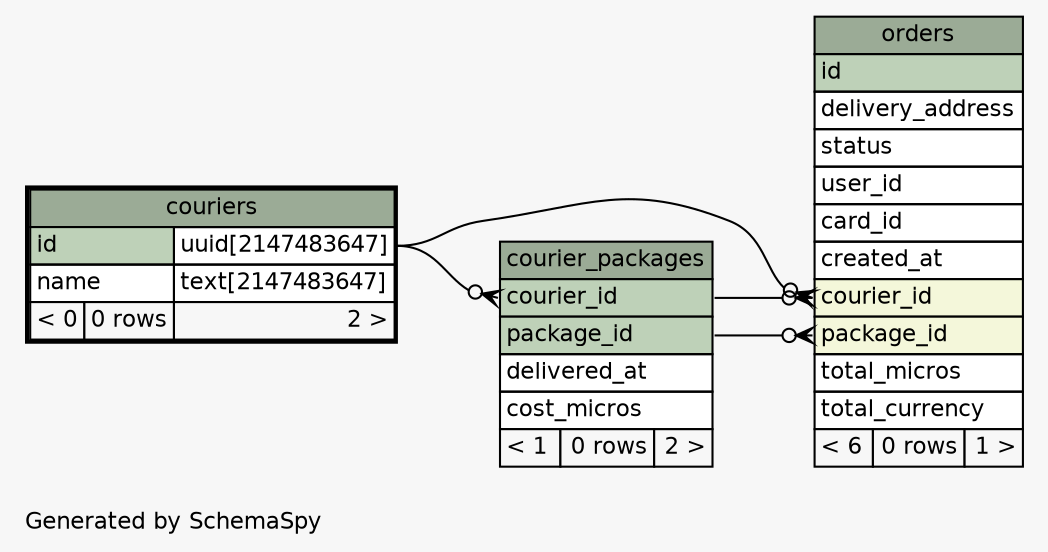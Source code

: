 // dot 2.38.0 on Linux 4.4.0-31-generic
// SchemaSpy rev 590
digraph "oneDegreeRelationshipsDiagram" {
  graph [
    rankdir="RL"
    bgcolor="#f7f7f7"
    label="\nGenerated by SchemaSpy"
    labeljust="l"
    nodesep="0.18"
    ranksep="0.46"
    fontname="Helvetica"
    fontsize="11"
  ];
  node [
    fontname="Helvetica"
    fontsize="11"
    shape="plaintext"
  ];
  edge [
    arrowsize="0.8"
  ];
  "courier_packages":"courier_id":w -> "couriers":"id.type":e [arrowhead=none dir=back arrowtail=crowodot];
  "orders":"courier_id":w -> "courier_packages":"courier_id":e [arrowhead=none dir=back arrowtail=crowodot];
  "orders":"courier_id":w -> "couriers":"id.type":e [arrowhead=none dir=back arrowtail=crowodot];
  "orders":"package_id":w -> "courier_packages":"package_id":e [arrowhead=none dir=back arrowtail=crowodot];
  "courier_packages" [
    label=<
    <TABLE BORDER="0" CELLBORDER="1" CELLSPACING="0" BGCOLOR="#ffffff">
      <TR><TD COLSPAN="3" BGCOLOR="#9bab96" ALIGN="CENTER">courier_packages</TD></TR>
      <TR><TD PORT="courier_id" COLSPAN="3" BGCOLOR="#bed1b8" ALIGN="LEFT">courier_id</TD></TR>
      <TR><TD PORT="package_id" COLSPAN="3" BGCOLOR="#bed1b8" ALIGN="LEFT">package_id</TD></TR>
      <TR><TD PORT="delivered_at" COLSPAN="3" ALIGN="LEFT">delivered_at</TD></TR>
      <TR><TD PORT="cost_micros" COLSPAN="3" ALIGN="LEFT">cost_micros</TD></TR>
      <TR><TD ALIGN="LEFT" BGCOLOR="#f7f7f7">&lt; 1</TD><TD ALIGN="RIGHT" BGCOLOR="#f7f7f7">0 rows</TD><TD ALIGN="RIGHT" BGCOLOR="#f7f7f7">2 &gt;</TD></TR>
    </TABLE>>
    URL="courier_packages.html"
    tooltip="courier_packages"
  ];
  "couriers" [
    label=<
    <TABLE BORDER="2" CELLBORDER="1" CELLSPACING="0" BGCOLOR="#ffffff">
      <TR><TD COLSPAN="3" BGCOLOR="#9bab96" ALIGN="CENTER">couriers</TD></TR>
      <TR><TD PORT="id" COLSPAN="2" BGCOLOR="#bed1b8" ALIGN="LEFT">id</TD><TD PORT="id.type" ALIGN="LEFT">uuid[2147483647]</TD></TR>
      <TR><TD PORT="name" COLSPAN="2" ALIGN="LEFT">name</TD><TD PORT="name.type" ALIGN="LEFT">text[2147483647]</TD></TR>
      <TR><TD ALIGN="LEFT" BGCOLOR="#f7f7f7">&lt; 0</TD><TD ALIGN="RIGHT" BGCOLOR="#f7f7f7">0 rows</TD><TD ALIGN="RIGHT" BGCOLOR="#f7f7f7">2 &gt;</TD></TR>
    </TABLE>>
    URL="couriers.html"
    tooltip="couriers"
  ];
  "orders" [
    label=<
    <TABLE BORDER="0" CELLBORDER="1" CELLSPACING="0" BGCOLOR="#ffffff">
      <TR><TD COLSPAN="3" BGCOLOR="#9bab96" ALIGN="CENTER">orders</TD></TR>
      <TR><TD PORT="id" COLSPAN="3" BGCOLOR="#bed1b8" ALIGN="LEFT">id</TD></TR>
      <TR><TD PORT="delivery_address" COLSPAN="3" ALIGN="LEFT">delivery_address</TD></TR>
      <TR><TD PORT="status" COLSPAN="3" ALIGN="LEFT">status</TD></TR>
      <TR><TD PORT="user_id" COLSPAN="3" ALIGN="LEFT">user_id</TD></TR>
      <TR><TD PORT="card_id" COLSPAN="3" ALIGN="LEFT">card_id</TD></TR>
      <TR><TD PORT="created_at" COLSPAN="3" ALIGN="LEFT">created_at</TD></TR>
      <TR><TD PORT="courier_id" COLSPAN="3" BGCOLOR="#f4f7da" ALIGN="LEFT">courier_id</TD></TR>
      <TR><TD PORT="package_id" COLSPAN="3" BGCOLOR="#f4f7da" ALIGN="LEFT">package_id</TD></TR>
      <TR><TD PORT="total_micros" COLSPAN="3" ALIGN="LEFT">total_micros</TD></TR>
      <TR><TD PORT="total_currency" COLSPAN="3" ALIGN="LEFT">total_currency</TD></TR>
      <TR><TD ALIGN="LEFT" BGCOLOR="#f7f7f7">&lt; 6</TD><TD ALIGN="RIGHT" BGCOLOR="#f7f7f7">0 rows</TD><TD ALIGN="RIGHT" BGCOLOR="#f7f7f7">1 &gt;</TD></TR>
    </TABLE>>
    URL="orders.html"
    tooltip="orders"
  ];
}
